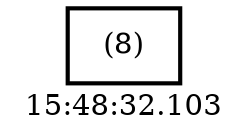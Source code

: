 digraph  g{ graph[label = "15:48:32.103"]
node [shape=rectangle, color=black, fontcolor=black, style=bold] edge [color=black] 0 [label="(8)"] ; 
}

